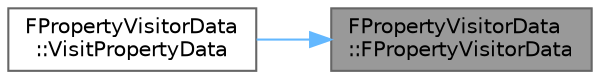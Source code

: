 digraph "FPropertyVisitorData::FPropertyVisitorData"
{
 // INTERACTIVE_SVG=YES
 // LATEX_PDF_SIZE
  bgcolor="transparent";
  edge [fontname=Helvetica,fontsize=10,labelfontname=Helvetica,labelfontsize=10];
  node [fontname=Helvetica,fontsize=10,shape=box,height=0.2,width=0.4];
  rankdir="RL";
  Node1 [id="Node000001",label="FPropertyVisitorData\l::FPropertyVisitorData",height=0.2,width=0.4,color="gray40", fillcolor="grey60", style="filled", fontcolor="black",tooltip=" "];
  Node1 -> Node2 [id="edge1_Node000001_Node000002",dir="back",color="steelblue1",style="solid",tooltip=" "];
  Node2 [id="Node000002",label="FPropertyVisitorData\l::VisitPropertyData",height=0.2,width=0.4,color="grey40", fillcolor="white", style="filled",URL="$dc/dc4/structFPropertyVisitorData.html#ab6ae693f2dd26923212926f544a1794c",tooltip="Utility that constructs a new visitor data object with new property data but the same parent struct d..."];
}
